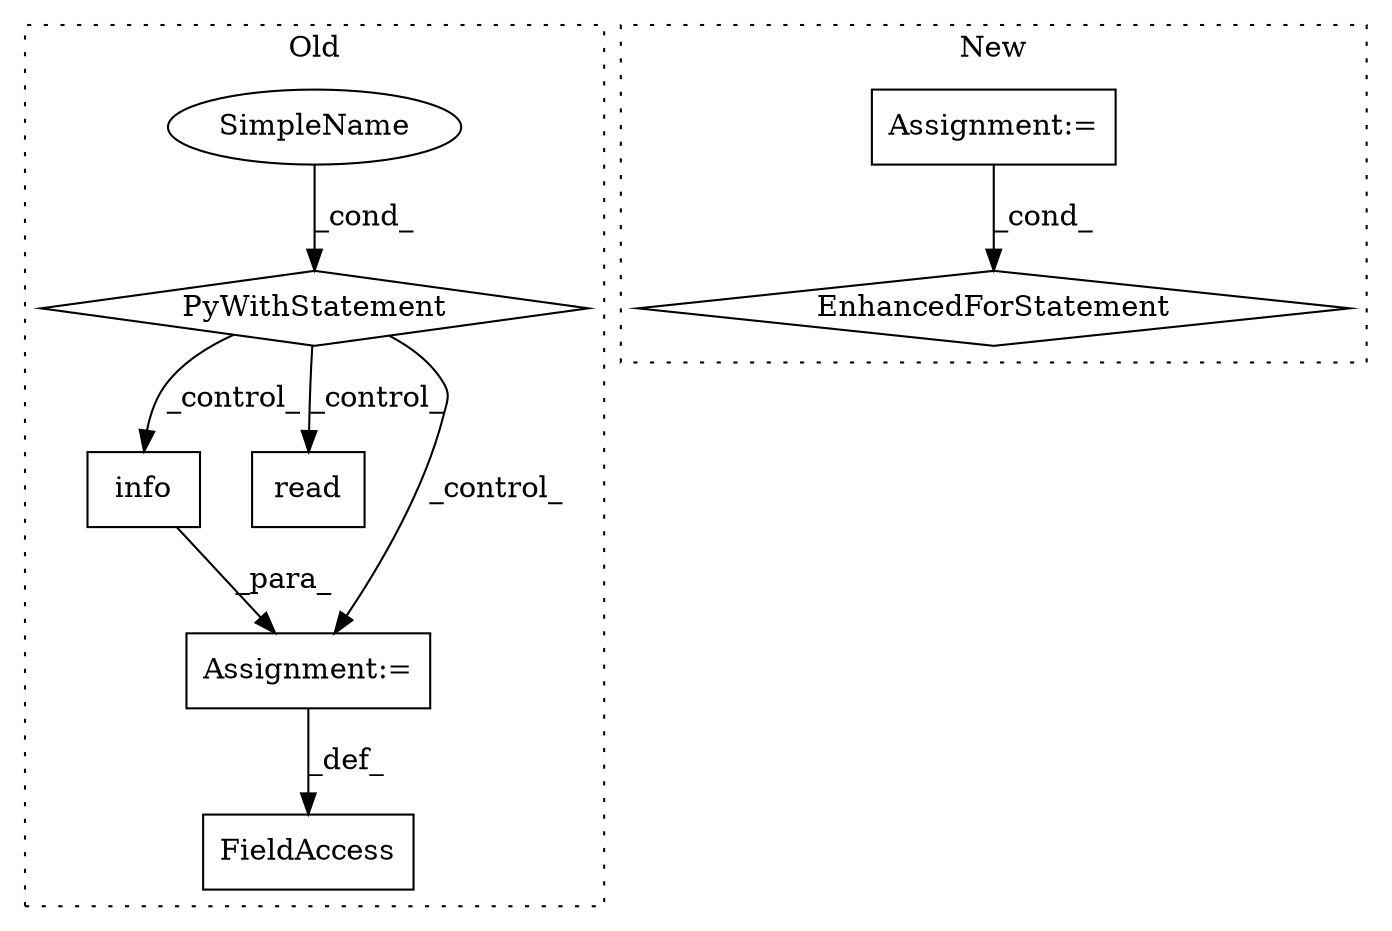 digraph G {
subgraph cluster0 {
1 [label="info" a="32" s="8865" l="6" shape="box"];
4 [label="SimpleName" a="42" s="" l="" shape="ellipse"];
5 [label="read" a="32" s="8922" l="6" shape="box"];
6 [label="FieldAccess" a="22" s="8844" l="8" shape="box"];
7 [label="PyWithStatement" a="104" s="8773,8802" l="10,2" shape="diamond"];
8 [label="Assignment:=" a="7" s="8852" l="1" shape="box"];
label = "Old";
style="dotted";
}
subgraph cluster1 {
2 [label="EnhancedForStatement" a="70" s="8973,9069" l="69,2" shape="diamond"];
3 [label="Assignment:=" a="7" s="8941" l="1" shape="box"];
label = "New";
style="dotted";
}
1 -> 8 [label="_para_"];
3 -> 2 [label="_cond_"];
4 -> 7 [label="_cond_"];
7 -> 1 [label="_control_"];
7 -> 8 [label="_control_"];
7 -> 5 [label="_control_"];
8 -> 6 [label="_def_"];
}